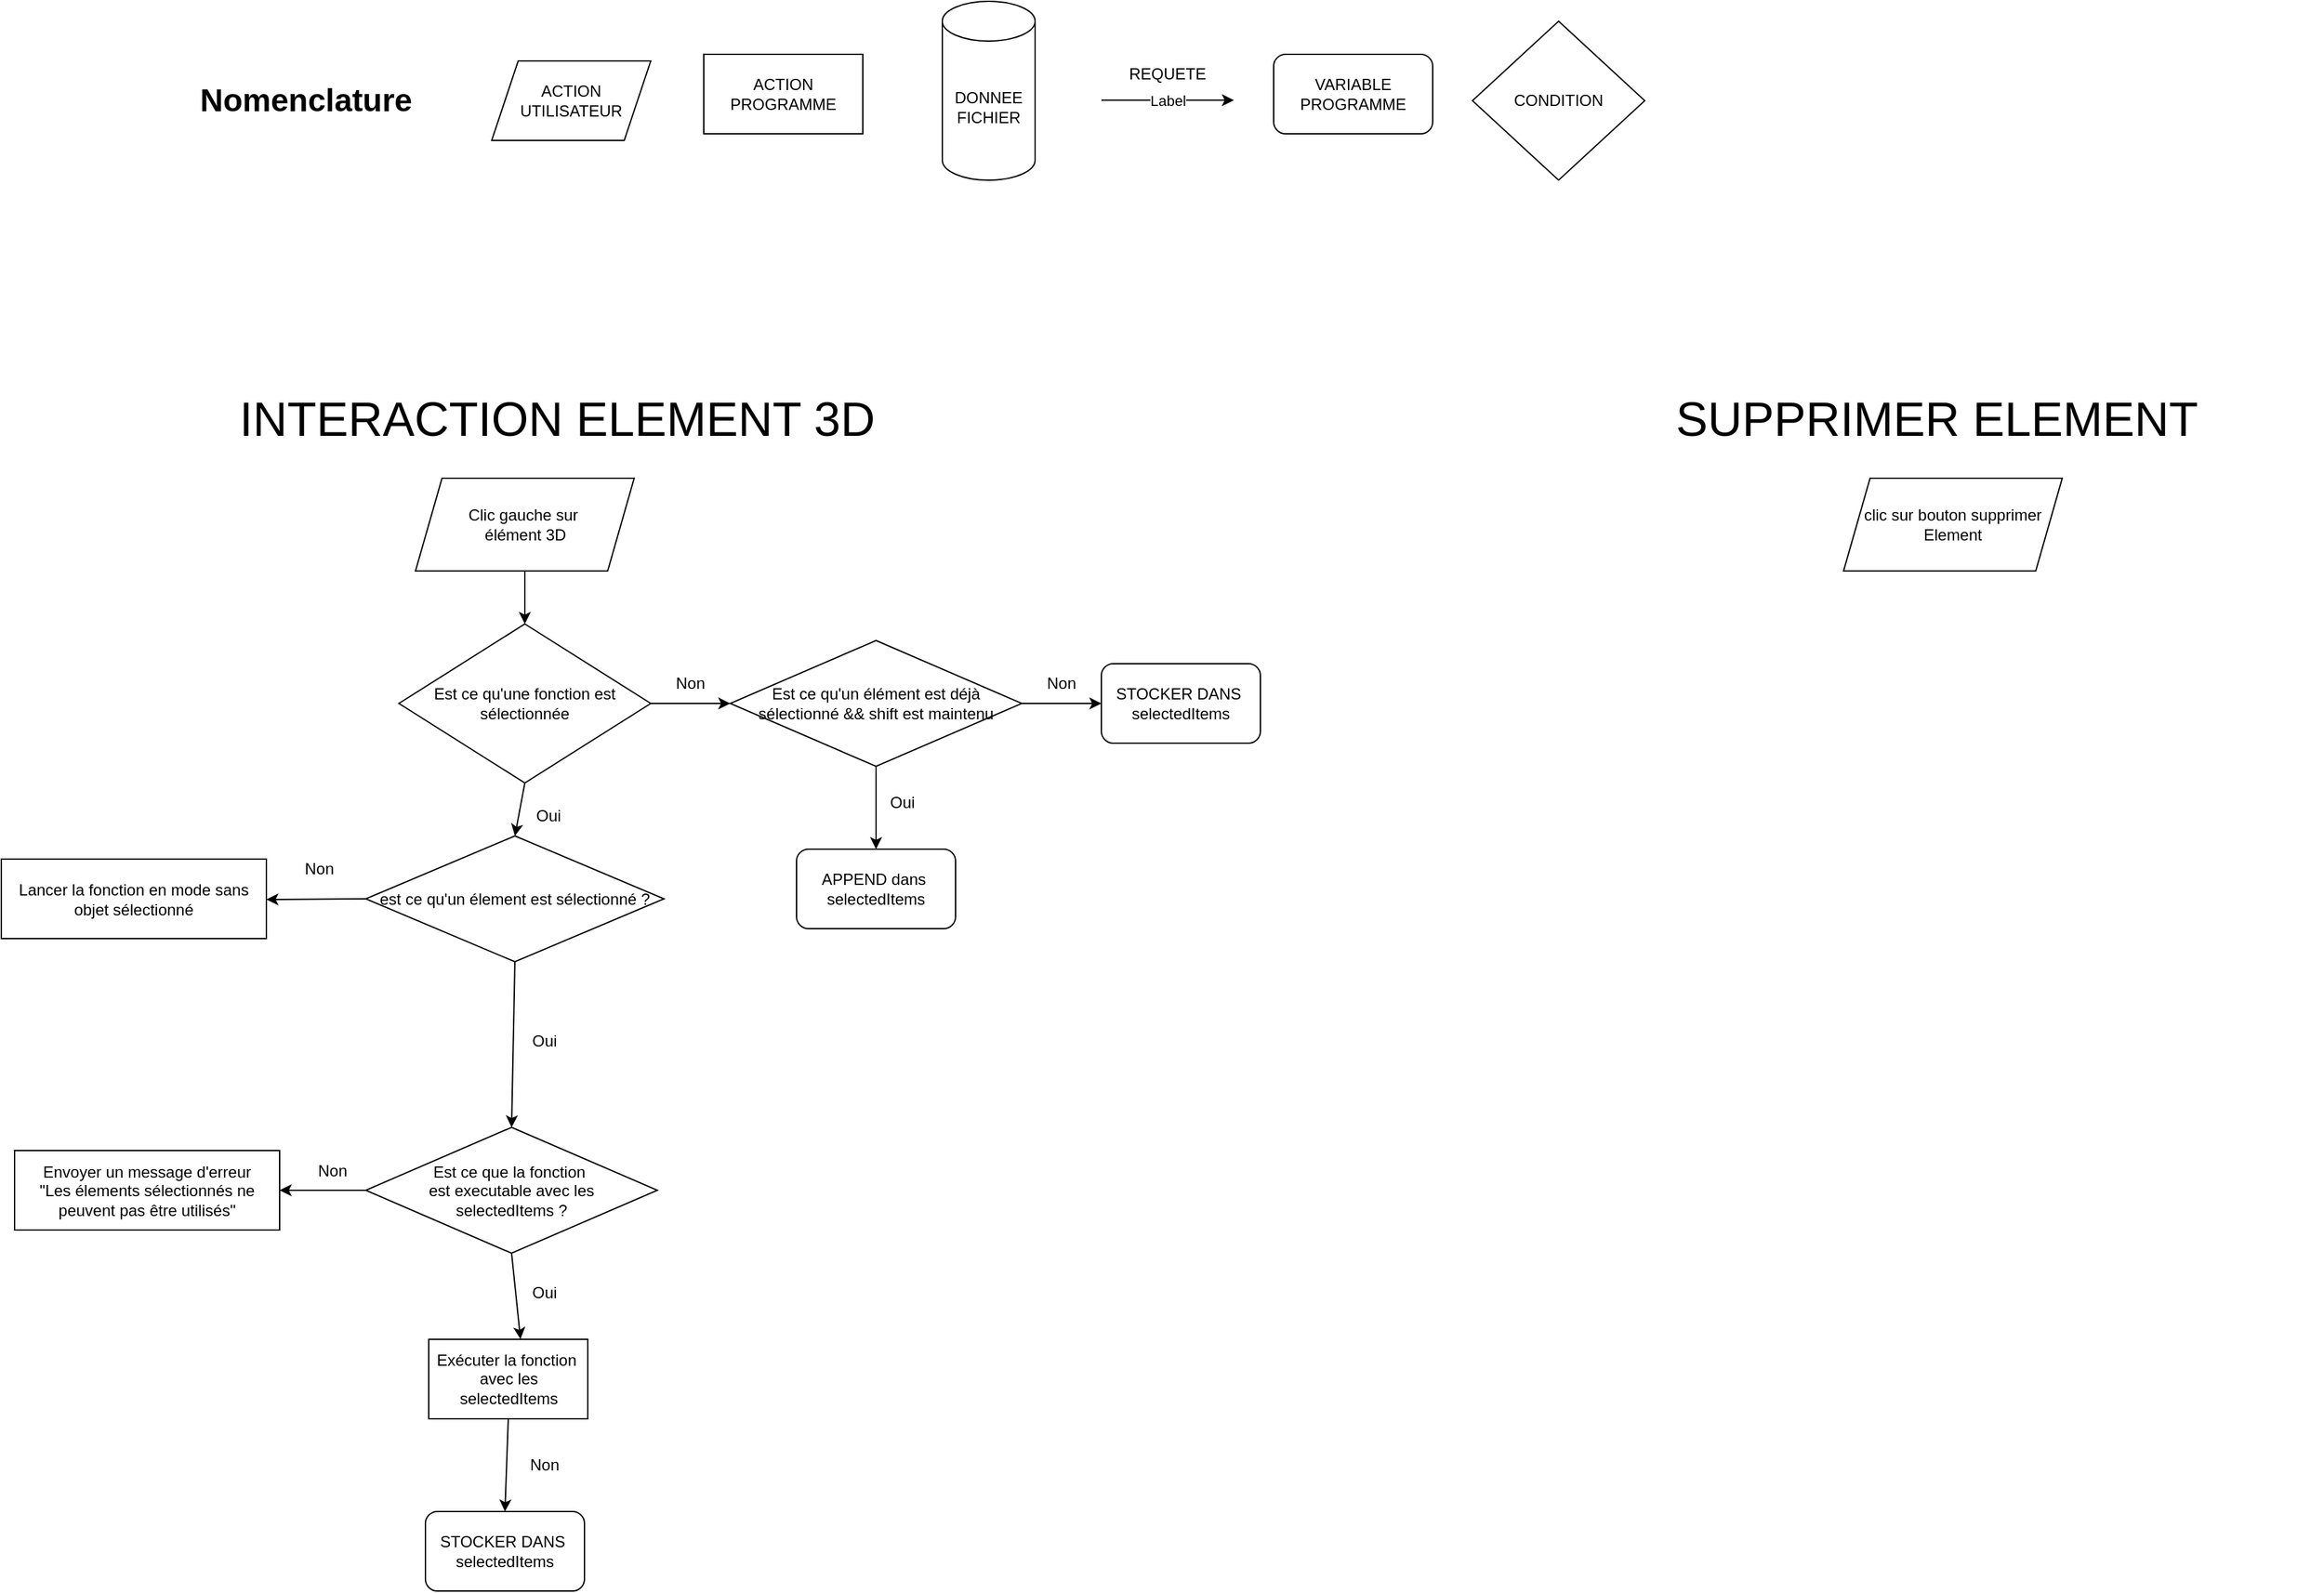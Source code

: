 <mxfile version="26.2.14">
  <diagram name="Page-1" id="3TiYvkhnyo48Lv2NwWIT">
    <mxGraphModel dx="1966" dy="1695" grid="1" gridSize="10" guides="1" tooltips="1" connect="1" arrows="1" fold="1" page="1" pageScale="1" pageWidth="827" pageHeight="1169" math="0" shadow="0">
      <root>
        <mxCell id="0" />
        <mxCell id="1" parent="0" />
        <mxCell id="r5QFwszWZXi0YmvVdmCE-2" value="&lt;b&gt;&lt;font style=&quot;font-size: 24px;&quot;&gt;Nomenclature&lt;/font&gt;&lt;/b&gt;" style="text;html=1;align=center;verticalAlign=middle;whiteSpace=wrap;rounded=0;" vertex="1" parent="1">
          <mxGeometry x="-50" y="40" width="120" height="30" as="geometry" />
        </mxCell>
        <mxCell id="r5QFwszWZXi0YmvVdmCE-4" value="ACTION PROGRAMME" style="rounded=0;whiteSpace=wrap;html=1;" vertex="1" parent="1">
          <mxGeometry x="310" y="20" width="120" height="60" as="geometry" />
        </mxCell>
        <mxCell id="r5QFwszWZXi0YmvVdmCE-5" value="DONNEE&lt;div&gt;FICHIER&lt;/div&gt;" style="shape=cylinder3;whiteSpace=wrap;html=1;boundedLbl=1;backgroundOutline=1;size=15;" vertex="1" parent="1">
          <mxGeometry x="490" y="-20" width="70" height="135" as="geometry" />
        </mxCell>
        <mxCell id="r5QFwszWZXi0YmvVdmCE-7" value="REQUETE" style="text;html=1;align=center;verticalAlign=middle;whiteSpace=wrap;rounded=0;" vertex="1" parent="1">
          <mxGeometry x="630" y="20" width="60" height="30" as="geometry" />
        </mxCell>
        <mxCell id="r5QFwszWZXi0YmvVdmCE-9" value="&lt;font style=&quot;font-size: 36px;&quot;&gt;INTERACTION ELEMENT 3D&lt;/font&gt;" style="text;html=1;align=center;verticalAlign=middle;whiteSpace=wrap;rounded=0;" vertex="1" parent="1">
          <mxGeometry x="-92.5" y="280" width="582.5" height="30" as="geometry" />
        </mxCell>
        <mxCell id="r5QFwszWZXi0YmvVdmCE-11" value="Est ce qu&#39;une fonction est sélectionnée" style="rhombus;whiteSpace=wrap;html=1;" vertex="1" parent="1">
          <mxGeometry x="80" y="450" width="190" height="120" as="geometry" />
        </mxCell>
        <mxCell id="r5QFwszWZXi0YmvVdmCE-13" value="" style="endArrow=classic;html=1;rounded=0;exitX=0.5;exitY=1;exitDx=0;exitDy=0;entryX=0.5;entryY=0;entryDx=0;entryDy=0;" edge="1" parent="1" source="r5QFwszWZXi0YmvVdmCE-21" target="r5QFwszWZXi0YmvVdmCE-11">
          <mxGeometry width="50" height="50" relative="1" as="geometry">
            <mxPoint x="194.58" y="410" as="sourcePoint" />
            <mxPoint x="194.58" y="450" as="targetPoint" />
          </mxGeometry>
        </mxCell>
        <mxCell id="r5QFwszWZXi0YmvVdmCE-16" value="" style="endArrow=classic;html=1;rounded=0;" edge="1" parent="1">
          <mxGeometry relative="1" as="geometry">
            <mxPoint x="610" y="54.66" as="sourcePoint" />
            <mxPoint x="710" y="54.66" as="targetPoint" />
          </mxGeometry>
        </mxCell>
        <mxCell id="r5QFwszWZXi0YmvVdmCE-17" value="Label" style="edgeLabel;resizable=0;html=1;;align=center;verticalAlign=middle;" connectable="0" vertex="1" parent="r5QFwszWZXi0YmvVdmCE-16">
          <mxGeometry relative="1" as="geometry" />
        </mxCell>
        <mxCell id="r5QFwszWZXi0YmvVdmCE-18" value="VARIABLE PROGRAMME" style="rounded=1;whiteSpace=wrap;html=1;" vertex="1" parent="1">
          <mxGeometry x="740" y="20" width="120" height="60" as="geometry" />
        </mxCell>
        <mxCell id="r5QFwszWZXi0YmvVdmCE-19" value="CONDITION" style="rhombus;whiteSpace=wrap;html=1;" vertex="1" parent="1">
          <mxGeometry x="890" y="-5" width="130" height="120" as="geometry" />
        </mxCell>
        <mxCell id="r5QFwszWZXi0YmvVdmCE-20" value="ACTION UTILISATEUR" style="shape=parallelogram;perimeter=parallelogramPerimeter;whiteSpace=wrap;html=1;fixedSize=1;" vertex="1" parent="1">
          <mxGeometry x="150" y="25" width="120" height="60" as="geometry" />
        </mxCell>
        <mxCell id="r5QFwszWZXi0YmvVdmCE-21" value="&lt;div&gt;&lt;br&gt;&lt;/div&gt;Clic gauche sur&amp;nbsp;&lt;div&gt;élément 3D&lt;div&gt;&lt;br&gt;&lt;/div&gt;&lt;/div&gt;" style="shape=parallelogram;perimeter=parallelogramPerimeter;whiteSpace=wrap;html=1;fixedSize=1;" vertex="1" parent="1">
          <mxGeometry x="92.5" y="340" width="165" height="70" as="geometry" />
        </mxCell>
        <mxCell id="r5QFwszWZXi0YmvVdmCE-22" value="" style="endArrow=classic;html=1;rounded=0;exitX=1;exitY=0.5;exitDx=0;exitDy=0;" edge="1" parent="1" source="r5QFwszWZXi0YmvVdmCE-11">
          <mxGeometry width="50" height="50" relative="1" as="geometry">
            <mxPoint x="280" y="520" as="sourcePoint" />
            <mxPoint x="330" y="510" as="targetPoint" />
            <Array as="points">
              <mxPoint x="290" y="510" />
            </Array>
          </mxGeometry>
        </mxCell>
        <mxCell id="r5QFwszWZXi0YmvVdmCE-23" value="STOCKER DANS&amp;nbsp;&lt;div&gt;selectedItems&lt;/div&gt;" style="rounded=1;whiteSpace=wrap;html=1;" vertex="1" parent="1">
          <mxGeometry x="610" y="480" width="120" height="60" as="geometry" />
        </mxCell>
        <mxCell id="r5QFwszWZXi0YmvVdmCE-24" value="Non" style="text;html=1;align=center;verticalAlign=middle;whiteSpace=wrap;rounded=0;" vertex="1" parent="1">
          <mxGeometry x="270" y="480" width="60" height="30" as="geometry" />
        </mxCell>
        <mxCell id="r5QFwszWZXi0YmvVdmCE-25" value="Est ce qu&#39;un élément est déjà sélectionné &amp;amp;&amp;amp; shift est maintenu" style="rhombus;whiteSpace=wrap;html=1;" vertex="1" parent="1">
          <mxGeometry x="330" y="462.5" width="220" height="95" as="geometry" />
        </mxCell>
        <mxCell id="r5QFwszWZXi0YmvVdmCE-26" value="Non" style="text;html=1;align=center;verticalAlign=middle;whiteSpace=wrap;rounded=0;" vertex="1" parent="1">
          <mxGeometry x="550" y="480" width="60" height="30" as="geometry" />
        </mxCell>
        <mxCell id="r5QFwszWZXi0YmvVdmCE-27" value="" style="endArrow=classic;html=1;rounded=0;exitX=1;exitY=0.5;exitDx=0;exitDy=0;" edge="1" parent="1">
          <mxGeometry width="50" height="50" relative="1" as="geometry">
            <mxPoint x="550" y="510" as="sourcePoint" />
            <mxPoint x="610" y="510" as="targetPoint" />
            <Array as="points">
              <mxPoint x="570" y="510" />
            </Array>
          </mxGeometry>
        </mxCell>
        <mxCell id="r5QFwszWZXi0YmvVdmCE-30" value="APPEND dans&amp;nbsp;&lt;div&gt;selectedItems&lt;/div&gt;" style="rounded=1;whiteSpace=wrap;html=1;" vertex="1" parent="1">
          <mxGeometry x="380" y="620" width="120" height="60" as="geometry" />
        </mxCell>
        <mxCell id="r5QFwszWZXi0YmvVdmCE-31" value="" style="endArrow=classic;html=1;rounded=0;exitX=0.5;exitY=1;exitDx=0;exitDy=0;entryX=0.5;entryY=0;entryDx=0;entryDy=0;" edge="1" parent="1" source="r5QFwszWZXi0YmvVdmCE-25" target="r5QFwszWZXi0YmvVdmCE-30">
          <mxGeometry width="50" height="50" relative="1" as="geometry">
            <mxPoint x="370" y="620" as="sourcePoint" />
            <mxPoint x="420" y="570" as="targetPoint" />
          </mxGeometry>
        </mxCell>
        <mxCell id="r5QFwszWZXi0YmvVdmCE-32" value="Oui" style="text;html=1;align=center;verticalAlign=middle;whiteSpace=wrap;rounded=0;" vertex="1" parent="1">
          <mxGeometry x="430" y="570" width="60" height="30" as="geometry" />
        </mxCell>
        <mxCell id="r5QFwszWZXi0YmvVdmCE-33" value="" style="endArrow=classic;html=1;rounded=0;exitX=0.5;exitY=1;exitDx=0;exitDy=0;entryX=0.5;entryY=0;entryDx=0;entryDy=0;" edge="1" parent="1" source="r5QFwszWZXi0YmvVdmCE-11" target="r5QFwszWZXi0YmvVdmCE-48">
          <mxGeometry width="50" height="50" relative="1" as="geometry">
            <mxPoint x="200" y="650" as="sourcePoint" />
            <mxPoint x="175" y="620" as="targetPoint" />
          </mxGeometry>
        </mxCell>
        <mxCell id="r5QFwszWZXi0YmvVdmCE-34" value="Oui" style="text;html=1;align=center;verticalAlign=middle;whiteSpace=wrap;rounded=0;" vertex="1" parent="1">
          <mxGeometry x="162.5" y="580" width="60" height="30" as="geometry" />
        </mxCell>
        <mxCell id="r5QFwszWZXi0YmvVdmCE-35" value="&lt;div&gt;&lt;br&gt;&lt;/div&gt;Exécuter la fonction&amp;nbsp;&lt;div&gt;avec les selectedItems&lt;br&gt;&lt;div&gt;&lt;br&gt;&lt;/div&gt;&lt;/div&gt;" style="rounded=0;whiteSpace=wrap;html=1;" vertex="1" parent="1">
          <mxGeometry x="102.5" y="990" width="120" height="60" as="geometry" />
        </mxCell>
        <mxCell id="r5QFwszWZXi0YmvVdmCE-37" value="Est ce que la fonction&amp;nbsp;&lt;div&gt;est executable avec les&lt;/div&gt;&lt;div&gt;selectedItems ?&lt;/div&gt;" style="rhombus;whiteSpace=wrap;html=1;" vertex="1" parent="1">
          <mxGeometry x="55" y="830" width="220" height="95" as="geometry" />
        </mxCell>
        <mxCell id="r5QFwszWZXi0YmvVdmCE-42" value="" style="endArrow=classic;html=1;rounded=0;exitX=0.5;exitY=1;exitDx=0;exitDy=0;entryX=0.577;entryY=-0.002;entryDx=0;entryDy=0;entryPerimeter=0;" edge="1" parent="1" source="r5QFwszWZXi0YmvVdmCE-37" target="r5QFwszWZXi0YmvVdmCE-35">
          <mxGeometry width="50" height="50" relative="1" as="geometry">
            <mxPoint x="110" y="880" as="sourcePoint" />
            <mxPoint x="160" y="830" as="targetPoint" />
          </mxGeometry>
        </mxCell>
        <mxCell id="r5QFwszWZXi0YmvVdmCE-43" value="Oui" style="text;html=1;align=center;verticalAlign=middle;whiteSpace=wrap;rounded=0;" vertex="1" parent="1">
          <mxGeometry x="160" y="940" width="60" height="30" as="geometry" />
        </mxCell>
        <mxCell id="r5QFwszWZXi0YmvVdmCE-44" value="" style="endArrow=classic;html=1;rounded=0;exitX=0;exitY=0.5;exitDx=0;exitDy=0;entryX=1;entryY=0.5;entryDx=0;entryDy=0;" edge="1" parent="1" source="r5QFwszWZXi0YmvVdmCE-37" target="r5QFwszWZXi0YmvVdmCE-45">
          <mxGeometry width="50" height="50" relative="1" as="geometry">
            <mxPoint x="30" y="770" as="sourcePoint" />
            <mxPoint x="20" y="768" as="targetPoint" />
          </mxGeometry>
        </mxCell>
        <mxCell id="r5QFwszWZXi0YmvVdmCE-45" value="&lt;div&gt;Envoyer un message d&#39;erreur&lt;/div&gt;&lt;div&gt;&quot;Les élements sélectionnés ne peuvent pas être utilisés&quot;&lt;/div&gt;" style="rounded=0;whiteSpace=wrap;html=1;" vertex="1" parent="1">
          <mxGeometry x="-210" y="847.5" width="200" height="60" as="geometry" />
        </mxCell>
        <mxCell id="r5QFwszWZXi0YmvVdmCE-46" value="Non" style="text;html=1;align=center;verticalAlign=middle;whiteSpace=wrap;rounded=0;" vertex="1" parent="1">
          <mxGeometry y="847.5" width="60" height="30" as="geometry" />
        </mxCell>
        <mxCell id="r5QFwszWZXi0YmvVdmCE-48" value="est ce qu&#39;un élement est sélectionné ?" style="rhombus;whiteSpace=wrap;html=1;" vertex="1" parent="1">
          <mxGeometry x="55" y="610" width="225" height="95" as="geometry" />
        </mxCell>
        <mxCell id="r5QFwszWZXi0YmvVdmCE-49" value="" style="endArrow=classic;html=1;rounded=0;exitX=0.5;exitY=1;exitDx=0;exitDy=0;entryX=0.5;entryY=0;entryDx=0;entryDy=0;" edge="1" parent="1" source="r5QFwszWZXi0YmvVdmCE-48" target="r5QFwszWZXi0YmvVdmCE-37">
          <mxGeometry width="50" height="50" relative="1" as="geometry">
            <mxPoint x="120" y="800" as="sourcePoint" />
            <mxPoint x="170" y="750" as="targetPoint" />
          </mxGeometry>
        </mxCell>
        <mxCell id="r5QFwszWZXi0YmvVdmCE-50" value="Oui" style="text;html=1;align=center;verticalAlign=middle;whiteSpace=wrap;rounded=0;" vertex="1" parent="1">
          <mxGeometry x="160" y="750" width="60" height="30" as="geometry" />
        </mxCell>
        <mxCell id="r5QFwszWZXi0YmvVdmCE-51" value="" style="endArrow=classic;html=1;rounded=0;exitX=0;exitY=0.5;exitDx=0;exitDy=0;" edge="1" parent="1" source="r5QFwszWZXi0YmvVdmCE-48">
          <mxGeometry width="50" height="50" relative="1" as="geometry">
            <mxPoint x="3" y="650" as="sourcePoint" />
            <mxPoint x="-20" y="658" as="targetPoint" />
          </mxGeometry>
        </mxCell>
        <mxCell id="r5QFwszWZXi0YmvVdmCE-52" value="&lt;div&gt;Lancer la fonction en mode sans objet sélectionné&lt;/div&gt;" style="rounded=0;whiteSpace=wrap;html=1;" vertex="1" parent="1">
          <mxGeometry x="-220" y="627.5" width="200" height="60" as="geometry" />
        </mxCell>
        <mxCell id="r5QFwszWZXi0YmvVdmCE-53" value="Non" style="text;html=1;align=center;verticalAlign=middle;whiteSpace=wrap;rounded=0;" vertex="1" parent="1">
          <mxGeometry x="-10" y="620" width="60" height="30" as="geometry" />
        </mxCell>
        <mxCell id="r5QFwszWZXi0YmvVdmCE-54" value="STOCKER DANS&amp;nbsp;&lt;div&gt;selectedItems&lt;/div&gt;" style="rounded=1;whiteSpace=wrap;html=1;" vertex="1" parent="1">
          <mxGeometry x="100" y="1120" width="120" height="60" as="geometry" />
        </mxCell>
        <mxCell id="r5QFwszWZXi0YmvVdmCE-55" value="" style="endArrow=classic;html=1;rounded=0;exitX=0.5;exitY=1;exitDx=0;exitDy=0;" edge="1" parent="1" source="r5QFwszWZXi0YmvVdmCE-35">
          <mxGeometry width="50" height="50" relative="1" as="geometry">
            <mxPoint x="153" y="1055" as="sourcePoint" />
            <mxPoint x="160" y="1120" as="targetPoint" />
          </mxGeometry>
        </mxCell>
        <mxCell id="r5QFwszWZXi0YmvVdmCE-56" value="Non" style="text;html=1;align=center;verticalAlign=middle;whiteSpace=wrap;rounded=0;" vertex="1" parent="1">
          <mxGeometry x="160" y="1070" width="60" height="30" as="geometry" />
        </mxCell>
        <mxCell id="r5QFwszWZXi0YmvVdmCE-60" value="&lt;font style=&quot;font-size: 36px;&quot;&gt;SUPPRIMER ELEMENT&lt;/font&gt;" style="text;html=1;align=center;verticalAlign=middle;whiteSpace=wrap;rounded=0;" vertex="1" parent="1">
          <mxGeometry x="949" y="280" width="582.5" height="30" as="geometry" />
        </mxCell>
        <mxCell id="r5QFwszWZXi0YmvVdmCE-61" value="&lt;div&gt;clic sur bouton supprimer Element&lt;/div&gt;" style="shape=parallelogram;perimeter=parallelogramPerimeter;whiteSpace=wrap;html=1;fixedSize=1;" vertex="1" parent="1">
          <mxGeometry x="1170" y="340" width="165" height="70" as="geometry" />
        </mxCell>
      </root>
    </mxGraphModel>
  </diagram>
</mxfile>
